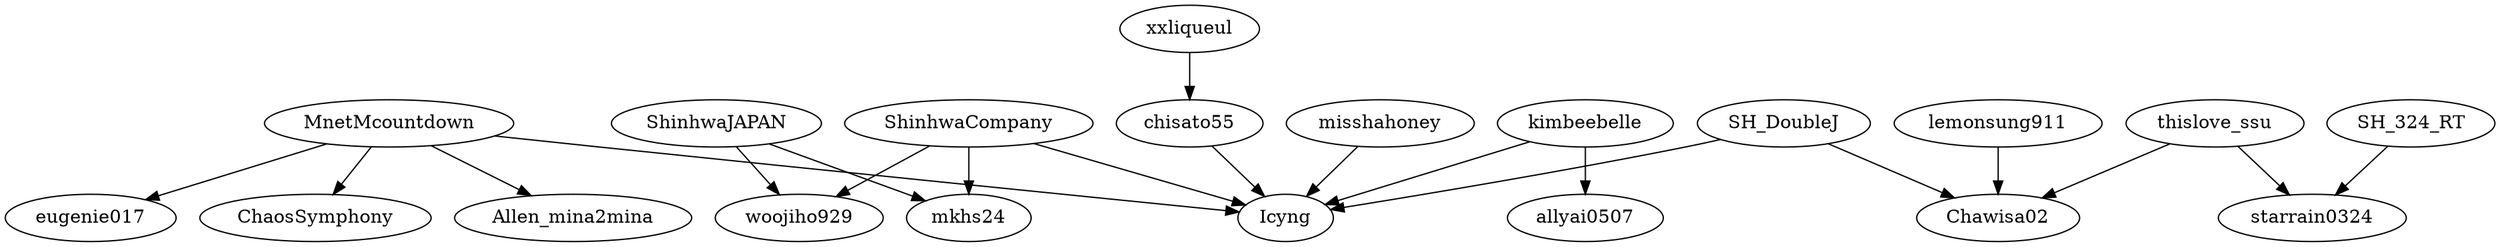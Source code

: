 strict digraph {
"MnetMcountdown" -> "Icyng"
"MnetMcountdown" -> "eugenie017"
"MnetMcountdown" -> "ChaosSymphony"
"MnetMcountdown" -> "Allen_mina2mina"
"chisato55" -> "Icyng"
"ShinhwaCompany" -> "Icyng"
"ShinhwaCompany" -> "mkhs24"
"ShinhwaCompany" -> "woojiho929"
"kimbeebelle" -> "Icyng"
"kimbeebelle" -> "allyai0507"
"misshahoney" -> "Icyng"
"SH_DoubleJ" -> "Icyng"
"SH_DoubleJ" -> "Chawisa02"
"lemonsung911" -> "Chawisa02"
"thislove_ssu" -> "Chawisa02"
"thislove_ssu" -> "starrain0324"
"ShinhwaJAPAN" -> "mkhs24"
"ShinhwaJAPAN" -> "woojiho929"
"xxliqueul" -> "chisato55"
"SH_324_RT" -> "starrain0324"
}